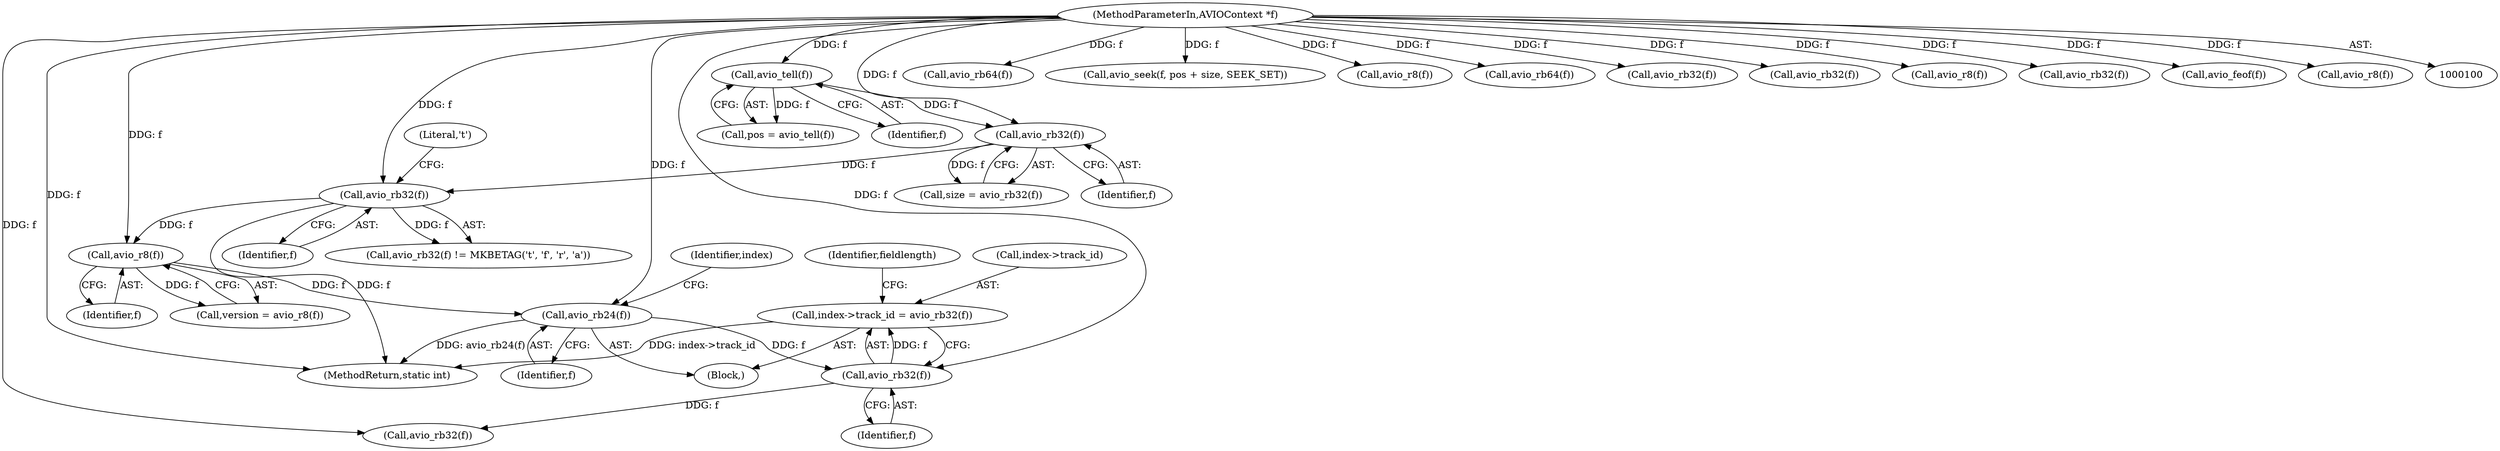 digraph "0_FFmpeg_9cb4eb772839c5e1de2855d126bf74ff16d13382@pointer" {
"1000197" [label="(Call,index->track_id = avio_rb32(f))"];
"1000201" [label="(Call,avio_rb32(f))"];
"1000195" [label="(Call,avio_rb24(f))"];
"1000193" [label="(Call,avio_r8(f))"];
"1000125" [label="(Call,avio_rb32(f))"];
"1000120" [label="(Call,avio_rb32(f))"];
"1000115" [label="(Call,avio_tell(f))"];
"1000102" [label="(MethodParameterIn,AVIOContext *f)"];
"1000116" [label="(Identifier,f)"];
"1000274" [label="(Call,avio_rb64(f))"];
"1000125" [label="(Call,avio_rb32(f))"];
"1000102" [label="(MethodParameterIn,AVIOContext *f)"];
"1000204" [label="(Identifier,fieldlength)"];
"1000199" [label="(Identifier,index)"];
"1000359" [label="(Call,avio_seek(f, pos + size, SEEK_SET))"];
"1000340" [label="(Call,avio_r8(f))"];
"1000278" [label="(Call,avio_rb64(f))"];
"1000197" [label="(Call,index->track_id = avio_rb32(f))"];
"1000288" [label="(Call,avio_rb32(f))"];
"1000120" [label="(Call,avio_rb32(f))"];
"1000115" [label="(Call,avio_tell(f))"];
"1000194" [label="(Identifier,f)"];
"1000196" [label="(Identifier,f)"];
"1000205" [label="(Call,avio_rb32(f))"];
"1000124" [label="(Call,avio_rb32(f) != MKBETAG('t', 'f', 'r', 'a'))"];
"1000284" [label="(Call,avio_rb32(f))"];
"1000118" [label="(Call,size = avio_rb32(f))"];
"1000113" [label="(Call,pos = avio_tell(f))"];
"1000193" [label="(Call,avio_r8(f))"];
"1000323" [label="(Call,avio_r8(f))"];
"1000191" [label="(Call,version = avio_r8(f))"];
"1000211" [label="(Call,avio_rb32(f))"];
"1000367" [label="(MethodReturn,static int)"];
"1000128" [label="(Literal,'t')"];
"1000198" [label="(Call,index->track_id)"];
"1000195" [label="(Call,avio_rb24(f))"];
"1000201" [label="(Call,avio_rb32(f))"];
"1000252" [label="(Call,avio_feof(f))"];
"1000357" [label="(Call,avio_r8(f))"];
"1000202" [label="(Identifier,f)"];
"1000103" [label="(Block,)"];
"1000126" [label="(Identifier,f)"];
"1000121" [label="(Identifier,f)"];
"1000197" -> "1000103"  [label="AST: "];
"1000197" -> "1000201"  [label="CFG: "];
"1000198" -> "1000197"  [label="AST: "];
"1000201" -> "1000197"  [label="AST: "];
"1000204" -> "1000197"  [label="CFG: "];
"1000197" -> "1000367"  [label="DDG: index->track_id"];
"1000201" -> "1000197"  [label="DDG: f"];
"1000201" -> "1000202"  [label="CFG: "];
"1000202" -> "1000201"  [label="AST: "];
"1000195" -> "1000201"  [label="DDG: f"];
"1000102" -> "1000201"  [label="DDG: f"];
"1000201" -> "1000205"  [label="DDG: f"];
"1000195" -> "1000103"  [label="AST: "];
"1000195" -> "1000196"  [label="CFG: "];
"1000196" -> "1000195"  [label="AST: "];
"1000199" -> "1000195"  [label="CFG: "];
"1000195" -> "1000367"  [label="DDG: avio_rb24(f)"];
"1000193" -> "1000195"  [label="DDG: f"];
"1000102" -> "1000195"  [label="DDG: f"];
"1000193" -> "1000191"  [label="AST: "];
"1000193" -> "1000194"  [label="CFG: "];
"1000194" -> "1000193"  [label="AST: "];
"1000191" -> "1000193"  [label="CFG: "];
"1000193" -> "1000191"  [label="DDG: f"];
"1000125" -> "1000193"  [label="DDG: f"];
"1000102" -> "1000193"  [label="DDG: f"];
"1000125" -> "1000124"  [label="AST: "];
"1000125" -> "1000126"  [label="CFG: "];
"1000126" -> "1000125"  [label="AST: "];
"1000128" -> "1000125"  [label="CFG: "];
"1000125" -> "1000367"  [label="DDG: f"];
"1000125" -> "1000124"  [label="DDG: f"];
"1000120" -> "1000125"  [label="DDG: f"];
"1000102" -> "1000125"  [label="DDG: f"];
"1000120" -> "1000118"  [label="AST: "];
"1000120" -> "1000121"  [label="CFG: "];
"1000121" -> "1000120"  [label="AST: "];
"1000118" -> "1000120"  [label="CFG: "];
"1000120" -> "1000118"  [label="DDG: f"];
"1000115" -> "1000120"  [label="DDG: f"];
"1000102" -> "1000120"  [label="DDG: f"];
"1000115" -> "1000113"  [label="AST: "];
"1000115" -> "1000116"  [label="CFG: "];
"1000116" -> "1000115"  [label="AST: "];
"1000113" -> "1000115"  [label="CFG: "];
"1000115" -> "1000113"  [label="DDG: f"];
"1000102" -> "1000115"  [label="DDG: f"];
"1000102" -> "1000100"  [label="AST: "];
"1000102" -> "1000367"  [label="DDG: f"];
"1000102" -> "1000205"  [label="DDG: f"];
"1000102" -> "1000211"  [label="DDG: f"];
"1000102" -> "1000252"  [label="DDG: f"];
"1000102" -> "1000274"  [label="DDG: f"];
"1000102" -> "1000278"  [label="DDG: f"];
"1000102" -> "1000284"  [label="DDG: f"];
"1000102" -> "1000288"  [label="DDG: f"];
"1000102" -> "1000323"  [label="DDG: f"];
"1000102" -> "1000340"  [label="DDG: f"];
"1000102" -> "1000357"  [label="DDG: f"];
"1000102" -> "1000359"  [label="DDG: f"];
}
